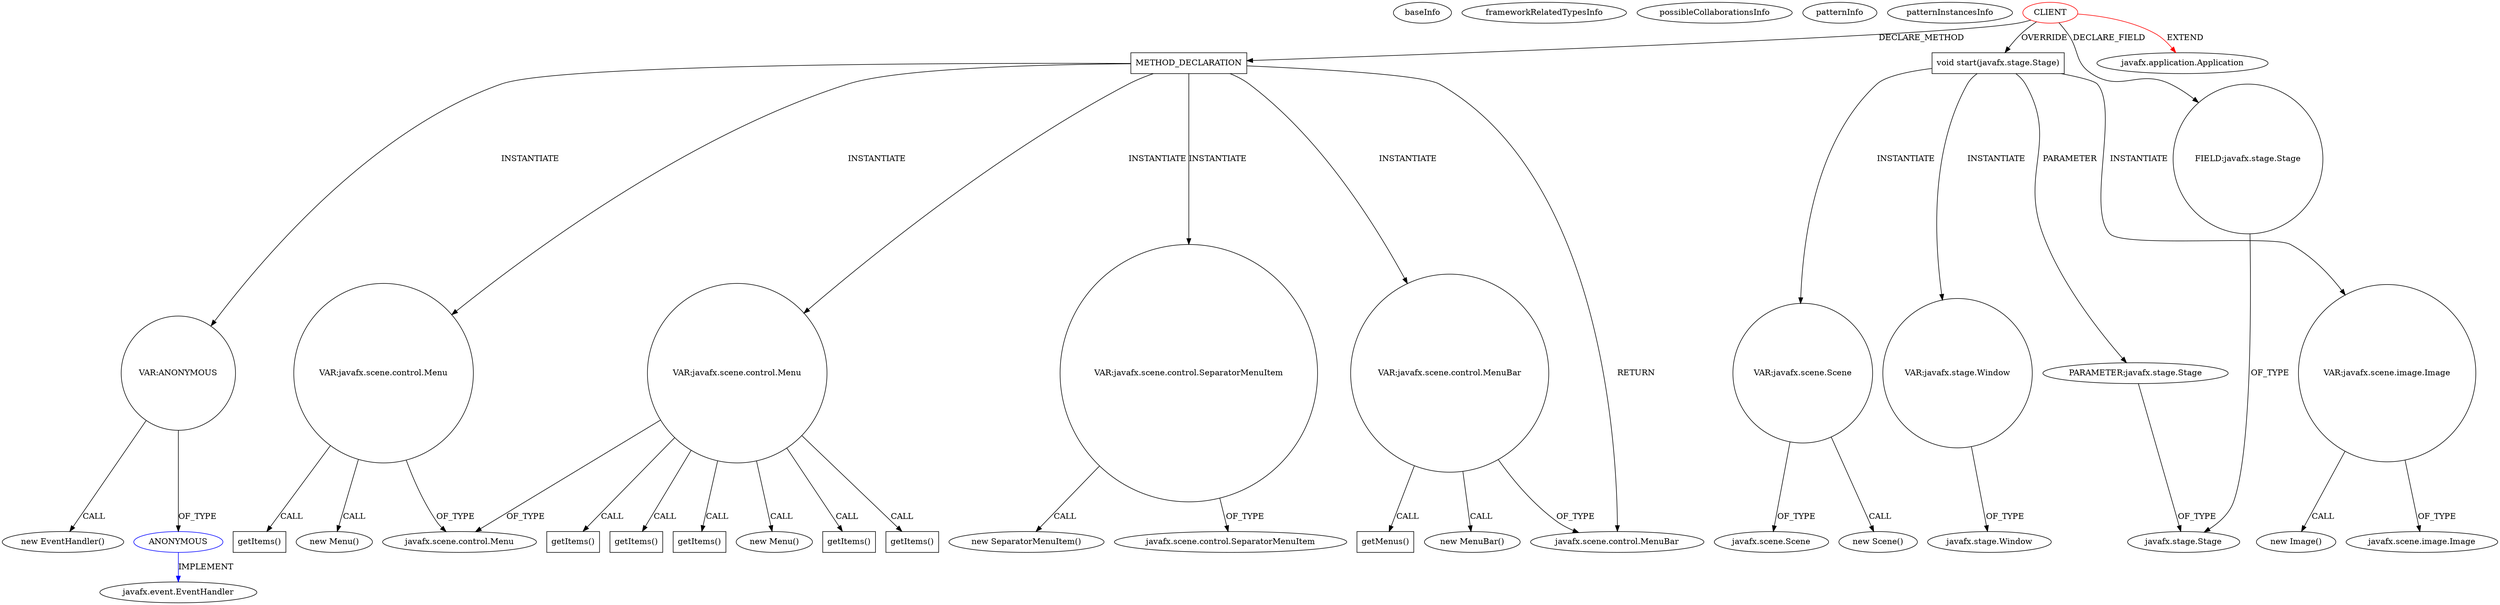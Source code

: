 digraph {
baseInfo[graphId=4179,category="pattern",isAnonymous=false,possibleRelation=true]
frameworkRelatedTypesInfo[0="javafx.application.Application"]
possibleCollaborationsInfo[0="4179~INSTANTIATION-CLIENT_METHOD_DECLARATION-~javafx.application.Application ~javafx.event.EventHandler ~false~true"]
patternInfo[frequency=2.0,patternRootClient=0]
patternInstancesInfo[0="pedrodonte-genjeefx~/pedrodonte-genjeefx/genjeefx-master/GenJeeFx/src/main/java/generar/AplicacionPrincipal.java~AplicacionPrincipal~3838",1="Zulukas-IJA~/Zulukas-IJA/IJA-master/src/InsightJournalApplication/GUI.java~GUI~1631"]
143[label="javafx.scene.control.SeparatorMenuItem",vertexType="FRAMEWORK_CLASS_TYPE",isFrameworkType=false]
142[label="VAR:javafx.scene.control.SeparatorMenuItem",vertexType="VARIABLE_EXPRESION",isFrameworkType=false,shape=circle]
62[label="METHOD_DECLARATION",vertexType="CLIENT_METHOD_DECLARATION",isFrameworkType=false,shape=box]
0[label="CLIENT",vertexType="ROOT_CLIENT_CLASS_DECLARATION",isFrameworkType=false,color=red]
20[label="void start(javafx.stage.Stage)",vertexType="OVERRIDING_METHOD_DECLARATION",isFrameworkType=false,shape=box]
21[label="PARAMETER:javafx.stage.Stage",vertexType="PARAMETER_DECLARATION",isFrameworkType=false]
63[label="javafx.scene.control.MenuBar",vertexType="FRAMEWORK_CLASS_TYPE",isFrameworkType=false]
16[label="FIELD:javafx.stage.Stage",vertexType="FIELD_DECLARATION",isFrameworkType=false,shape=circle]
48[label="VAR:javafx.scene.image.Image",vertexType="VARIABLE_EXPRESION",isFrameworkType=false,shape=circle]
49[label="javafx.scene.image.Image",vertexType="FRAMEWORK_CLASS_TYPE",isFrameworkType=false]
65[label="VAR:javafx.scene.control.MenuBar",vertexType="VARIABLE_EXPRESION",isFrameworkType=false,shape=circle]
164[label="getMenus()",vertexType="INSIDE_CALL",isFrameworkType=false,shape=box]
64[label="new MenuBar()",vertexType="CONSTRUCTOR_CALL",isFrameworkType=false]
141[label="new SeparatorMenuItem()",vertexType="CONSTRUCTOR_CALL",isFrameworkType=false]
47[label="new Image()",vertexType="CONSTRUCTOR_CALL",isFrameworkType=false]
107[label="VAR:ANONYMOUS",vertexType="VARIABLE_EXPRESION",isFrameworkType=false,shape=circle]
108[label="ANONYMOUS",vertexType="REFERENCE_ANONYMOUS_DECLARATION",isFrameworkType=false,color=blue]
106[label="new EventHandler()",vertexType="CONSTRUCTOR_CALL",isFrameworkType=false]
3[label="javafx.event.EventHandler",vertexType="FRAMEWORK_INTERFACE_TYPE",isFrameworkType=false]
68[label="VAR:javafx.scene.control.Menu",vertexType="VARIABLE_EXPRESION",isFrameworkType=false,shape=circle]
114[label="getItems()",vertexType="INSIDE_CALL",isFrameworkType=false,shape=box]
116[label="VAR:javafx.scene.control.Menu",vertexType="VARIABLE_EXPRESION",isFrameworkType=false,shape=circle]
124[label="getItems()",vertexType="INSIDE_CALL",isFrameworkType=false,shape=box]
140[label="getItems()",vertexType="INSIDE_CALL",isFrameworkType=false,shape=box]
131[label="getItems()",vertexType="INSIDE_CALL",isFrameworkType=false,shape=box]
138[label="getItems()",vertexType="INSIDE_CALL",isFrameworkType=false,shape=box]
159[label="getItems()",vertexType="INSIDE_CALL",isFrameworkType=false,shape=box]
17[label="javafx.stage.Stage",vertexType="FRAMEWORK_CLASS_TYPE",isFrameworkType=false]
1[label="javafx.application.Application",vertexType="FRAMEWORK_CLASS_TYPE",isFrameworkType=false]
43[label="VAR:javafx.scene.Scene",vertexType="VARIABLE_EXPRESION",isFrameworkType=false,shape=circle]
42[label="new Scene()",vertexType="CONSTRUCTOR_CALL",isFrameworkType=false]
56[label="VAR:javafx.stage.Window",vertexType="VARIABLE_EXPRESION",isFrameworkType=false,shape=circle]
58[label="javafx.stage.Window",vertexType="FRAMEWORK_CLASS_TYPE",isFrameworkType=false]
69[label="javafx.scene.control.Menu",vertexType="FRAMEWORK_CLASS_TYPE",isFrameworkType=false]
115[label="new Menu()",vertexType="CONSTRUCTOR_CALL",isFrameworkType=false]
67[label="new Menu()",vertexType="CONSTRUCTOR_CALL",isFrameworkType=false]
44[label="javafx.scene.Scene",vertexType="FRAMEWORK_CLASS_TYPE",isFrameworkType=false]
56->58[label="OF_TYPE"]
142->143[label="OF_TYPE"]
62->116[label="INSTANTIATE"]
48->49[label="OF_TYPE"]
116->140[label="CALL"]
0->16[label="DECLARE_FIELD"]
68->114[label="CALL"]
0->20[label="OVERRIDE"]
107->106[label="CALL"]
108->3[label="IMPLEMENT",color=blue]
43->42[label="CALL"]
65->64[label="CALL"]
62->107[label="INSTANTIATE"]
62->142[label="INSTANTIATE"]
68->69[label="OF_TYPE"]
20->48[label="INSTANTIATE"]
0->62[label="DECLARE_METHOD"]
43->44[label="OF_TYPE"]
48->47[label="CALL"]
65->63[label="OF_TYPE"]
116->124[label="CALL"]
116->159[label="CALL"]
116->69[label="OF_TYPE"]
21->17[label="OF_TYPE"]
62->65[label="INSTANTIATE"]
142->141[label="CALL"]
20->56[label="INSTANTIATE"]
68->67[label="CALL"]
116->138[label="CALL"]
62->68[label="INSTANTIATE"]
20->21[label="PARAMETER"]
107->108[label="OF_TYPE"]
0->1[label="EXTEND",color=red]
20->43[label="INSTANTIATE"]
16->17[label="OF_TYPE"]
62->63[label="RETURN"]
65->164[label="CALL"]
116->115[label="CALL"]
116->131[label="CALL"]
}
